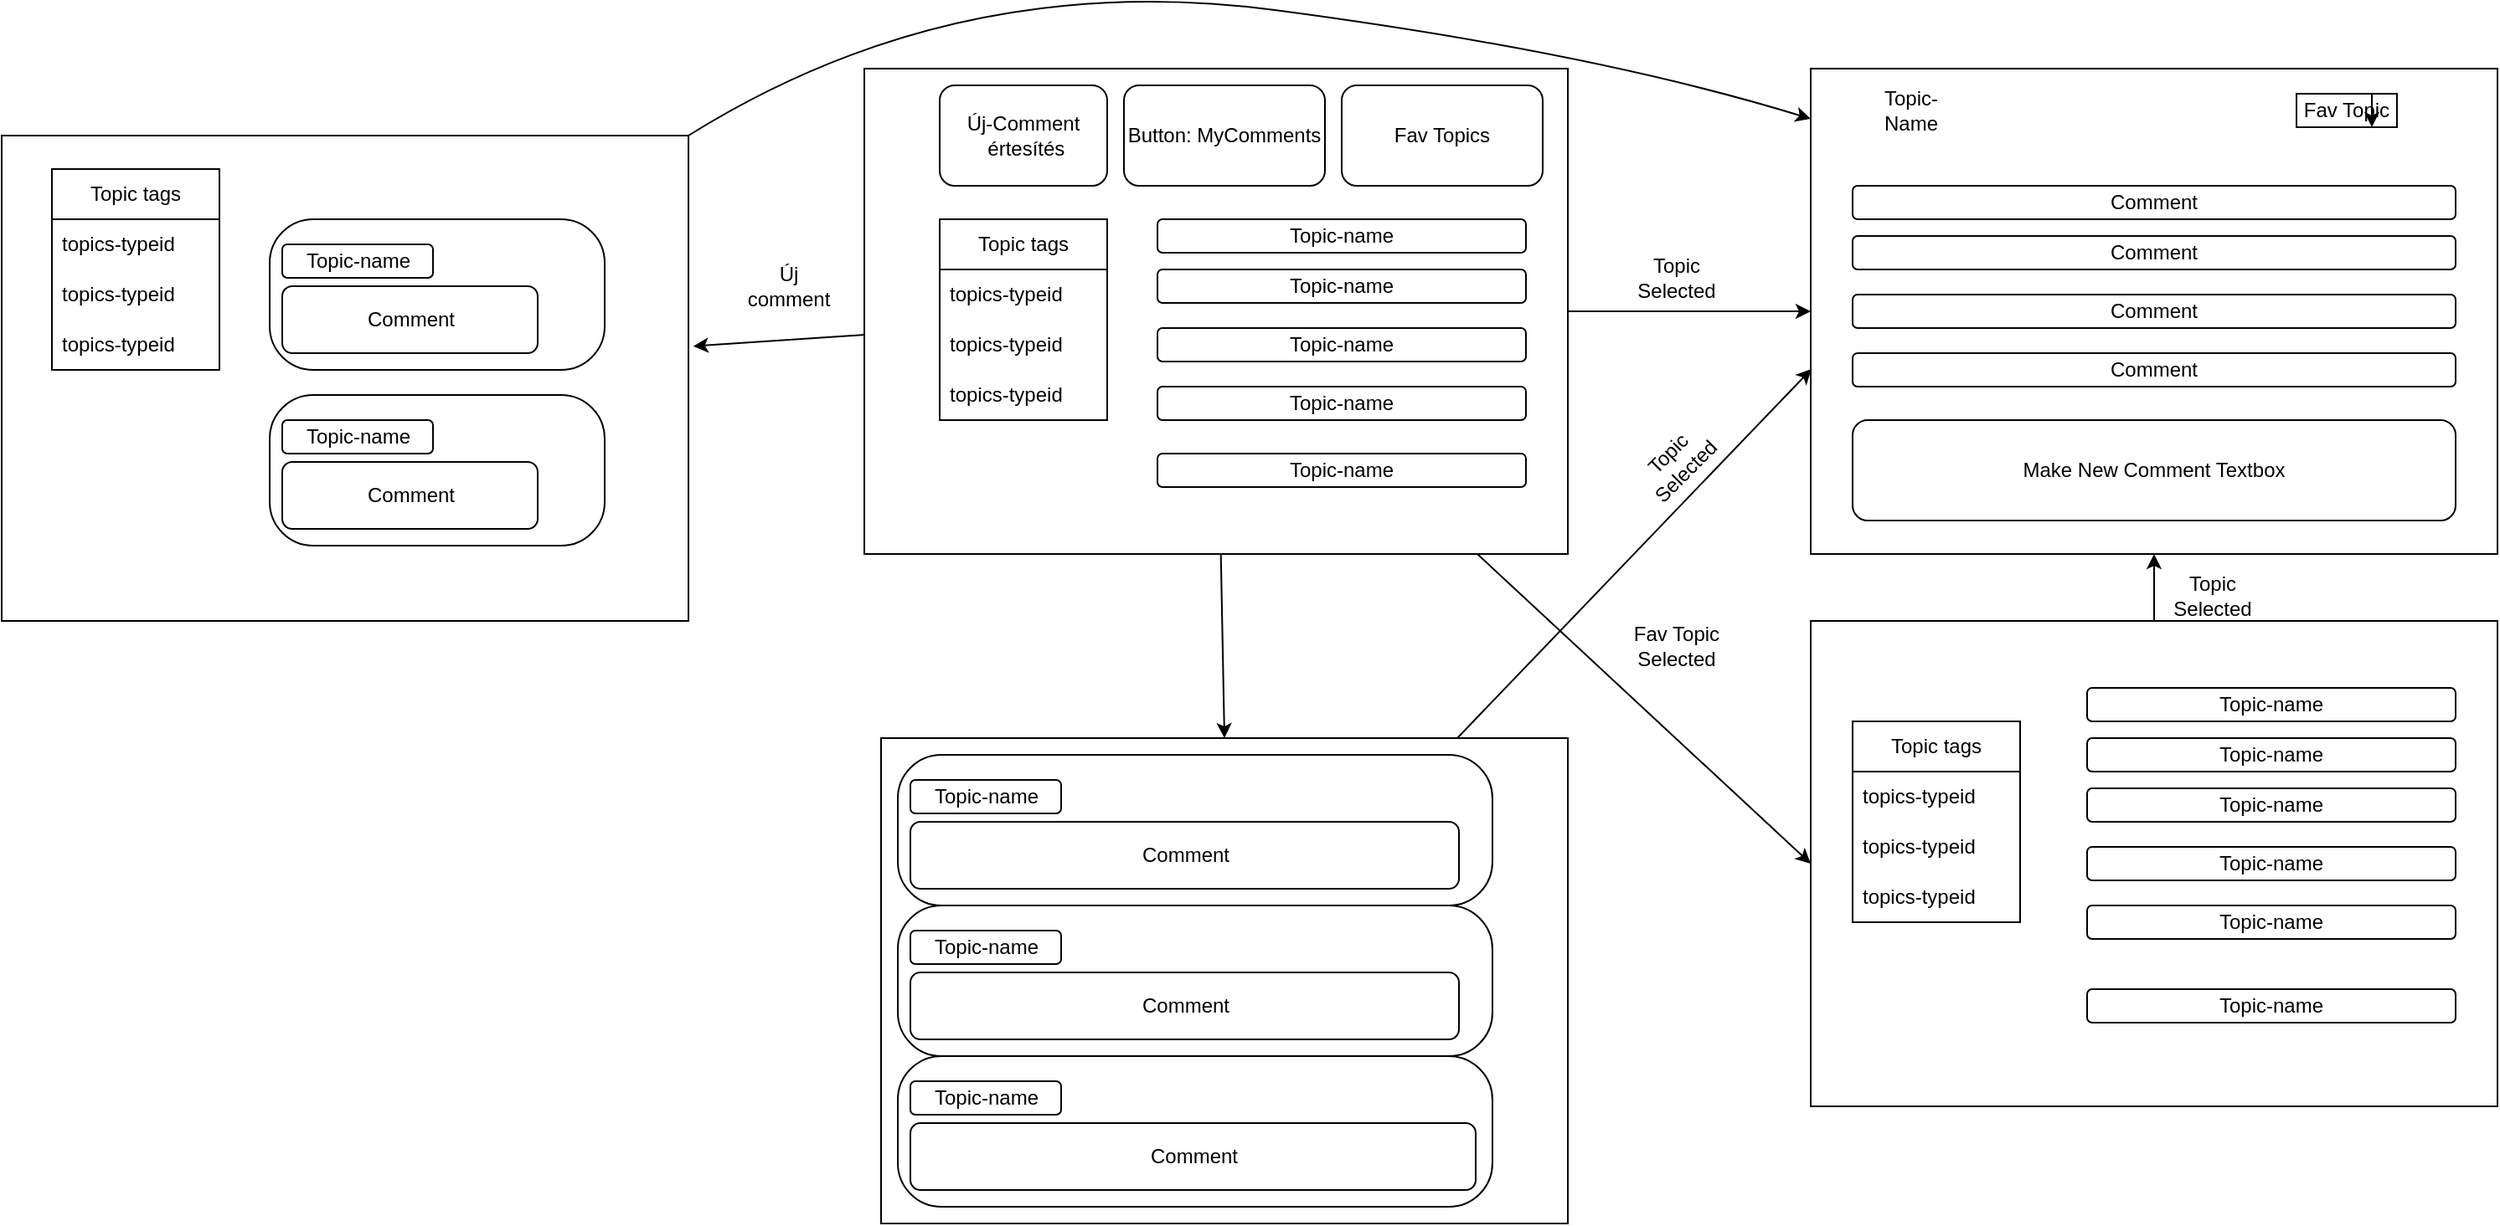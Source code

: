 <mxfile>
    <diagram id="MlVepfG0FYHUtv9xt0MY" name="Page-1">
        <mxGraphModel dx="878" dy="486" grid="1" gridSize="10" guides="1" tooltips="1" connect="1" arrows="1" fold="1" page="1" pageScale="1" pageWidth="850" pageHeight="1100" math="0" shadow="0">
            <root>
                <mxCell id="0"/>
                <mxCell id="1" parent="0"/>
                <mxCell id="21" style="edgeStyle=none;html=1;entryX=0;entryY=0.5;entryDx=0;entryDy=0;" edge="1" parent="1" source="10" target="20">
                    <mxGeometry relative="1" as="geometry"/>
                </mxCell>
                <mxCell id="40" style="edgeStyle=none;html=1;entryX=0;entryY=0.5;entryDx=0;entryDy=0;" edge="1" parent="1" source="10" target="38">
                    <mxGeometry relative="1" as="geometry"/>
                </mxCell>
                <mxCell id="64" style="edgeStyle=none;html=1;entryX=0.5;entryY=0;entryDx=0;entryDy=0;" edge="1" parent="1" source="10" target="63">
                    <mxGeometry relative="1" as="geometry"/>
                </mxCell>
                <mxCell id="105" style="edgeStyle=none;html=1;entryX=1.007;entryY=0.434;entryDx=0;entryDy=0;entryPerimeter=0;" edge="1" parent="1" source="10" target="94">
                    <mxGeometry relative="1" as="geometry"/>
                </mxCell>
                <mxCell id="10" value="" style="rounded=0;whiteSpace=wrap;html=1;" vertex="1" parent="1">
                    <mxGeometry x="575" y="50" width="420" height="290" as="geometry"/>
                </mxCell>
                <mxCell id="3" value="Topic-name" style="rounded=1;whiteSpace=wrap;html=1;" vertex="1" parent="1">
                    <mxGeometry x="750" y="170" width="220" height="20" as="geometry"/>
                </mxCell>
                <mxCell id="5" value="Topic-name" style="rounded=1;whiteSpace=wrap;html=1;" vertex="1" parent="1">
                    <mxGeometry x="750" y="205" width="220" height="20" as="geometry"/>
                </mxCell>
                <mxCell id="11" value="Topic-name" style="rounded=1;whiteSpace=wrap;html=1;" vertex="1" parent="1">
                    <mxGeometry x="750" y="240" width="220" height="20" as="geometry"/>
                </mxCell>
                <mxCell id="12" value="Topic-name" style="rounded=1;whiteSpace=wrap;html=1;" vertex="1" parent="1">
                    <mxGeometry x="750" y="140" width="220" height="20" as="geometry"/>
                </mxCell>
                <mxCell id="13" value="Topic-name" style="rounded=1;whiteSpace=wrap;html=1;" vertex="1" parent="1">
                    <mxGeometry x="750" y="280" width="220" height="20" as="geometry"/>
                </mxCell>
                <mxCell id="14" value="Topic tags" style="swimlane;fontStyle=0;childLayout=stackLayout;horizontal=1;startSize=30;horizontalStack=0;resizeParent=1;resizeParentMax=0;resizeLast=0;collapsible=1;marginBottom=0;whiteSpace=wrap;html=1;" vertex="1" parent="1">
                    <mxGeometry x="620" y="140" width="100" height="120" as="geometry"/>
                </mxCell>
                <mxCell id="15" value="topics-typeid" style="text;strokeColor=none;fillColor=none;align=left;verticalAlign=middle;spacingLeft=4;spacingRight=4;overflow=hidden;points=[[0,0.5],[1,0.5]];portConstraint=eastwest;rotatable=0;whiteSpace=wrap;html=1;" vertex="1" parent="14">
                    <mxGeometry y="30" width="100" height="30" as="geometry"/>
                </mxCell>
                <mxCell id="16" value="topics-typeid" style="text;strokeColor=none;fillColor=none;align=left;verticalAlign=middle;spacingLeft=4;spacingRight=4;overflow=hidden;points=[[0,0.5],[1,0.5]];portConstraint=eastwest;rotatable=0;whiteSpace=wrap;html=1;" vertex="1" parent="14">
                    <mxGeometry y="60" width="100" height="30" as="geometry"/>
                </mxCell>
                <mxCell id="17" value="topics-typeid" style="text;strokeColor=none;fillColor=none;align=left;verticalAlign=middle;spacingLeft=4;spacingRight=4;overflow=hidden;points=[[0,0.5],[1,0.5]];portConstraint=eastwest;rotatable=0;whiteSpace=wrap;html=1;" vertex="1" parent="14">
                    <mxGeometry y="90" width="100" height="30" as="geometry"/>
                </mxCell>
                <mxCell id="18" value="Button: MyComments" style="rounded=1;whiteSpace=wrap;html=1;" vertex="1" parent="1">
                    <mxGeometry x="730" y="60" width="120" height="60" as="geometry"/>
                </mxCell>
                <mxCell id="19" value="Új-Comment&lt;br&gt;&amp;nbsp;értesítés" style="rounded=1;whiteSpace=wrap;html=1;" vertex="1" parent="1">
                    <mxGeometry x="620" y="60" width="100" height="60" as="geometry"/>
                </mxCell>
                <mxCell id="20" value="" style="rounded=0;whiteSpace=wrap;html=1;" vertex="1" parent="1">
                    <mxGeometry x="1140" y="50" width="410" height="290" as="geometry"/>
                </mxCell>
                <mxCell id="22" value="Topic Selected&lt;br&gt;" style="text;html=1;strokeColor=none;fillColor=none;align=center;verticalAlign=middle;whiteSpace=wrap;rounded=0;" vertex="1" parent="1">
                    <mxGeometry x="1030" y="160" width="60" height="30" as="geometry"/>
                </mxCell>
                <mxCell id="23" value="Comment" style="rounded=1;whiteSpace=wrap;html=1;" vertex="1" parent="1">
                    <mxGeometry x="1165" y="120" width="360" height="20" as="geometry"/>
                </mxCell>
                <mxCell id="29" value="Topic-Name" style="text;html=1;strokeColor=none;fillColor=none;align=center;verticalAlign=middle;whiteSpace=wrap;rounded=0;" vertex="1" parent="1">
                    <mxGeometry x="1170" y="60" width="60" height="30" as="geometry"/>
                </mxCell>
                <mxCell id="30" value="Make New Comment Textbox" style="rounded=1;whiteSpace=wrap;html=1;" vertex="1" parent="1">
                    <mxGeometry x="1165" y="260" width="360" height="60" as="geometry"/>
                </mxCell>
                <mxCell id="31" value="Comment" style="rounded=1;whiteSpace=wrap;html=1;" vertex="1" parent="1">
                    <mxGeometry x="1165" y="150" width="360" height="20" as="geometry"/>
                </mxCell>
                <mxCell id="32" value="Comment" style="rounded=1;whiteSpace=wrap;html=1;" vertex="1" parent="1">
                    <mxGeometry x="1165" y="185" width="360" height="20" as="geometry"/>
                </mxCell>
                <mxCell id="33" value="Comment" style="rounded=1;whiteSpace=wrap;html=1;" vertex="1" parent="1">
                    <mxGeometry x="1165" y="220" width="360" height="20" as="geometry"/>
                </mxCell>
                <mxCell id="34" value="Fav Topics" style="rounded=1;whiteSpace=wrap;html=1;" vertex="1" parent="1">
                    <mxGeometry x="860" y="60" width="120" height="60" as="geometry"/>
                </mxCell>
                <mxCell id="35" value="Fav Topic" style="rounded=0;whiteSpace=wrap;html=1;" vertex="1" parent="1">
                    <mxGeometry x="1430" y="65" width="60" height="20" as="geometry"/>
                </mxCell>
                <mxCell id="36" style="edgeStyle=none;html=1;exitX=0.75;exitY=0;exitDx=0;exitDy=0;entryX=0.75;entryY=1;entryDx=0;entryDy=0;" edge="1" parent="1" source="35" target="35">
                    <mxGeometry relative="1" as="geometry"/>
                </mxCell>
                <mxCell id="61" style="edgeStyle=none;html=1;entryX=0.5;entryY=1;entryDx=0;entryDy=0;" edge="1" parent="1" source="38" target="20">
                    <mxGeometry relative="1" as="geometry"/>
                </mxCell>
                <mxCell id="38" value="" style="rounded=0;whiteSpace=wrap;html=1;" vertex="1" parent="1">
                    <mxGeometry x="1140" y="380" width="410" height="290" as="geometry"/>
                </mxCell>
                <mxCell id="41" value="Fav Topic Selected" style="text;html=1;strokeColor=none;fillColor=none;align=center;verticalAlign=middle;whiteSpace=wrap;rounded=0;" vertex="1" parent="1">
                    <mxGeometry x="1030" y="380" width="60" height="30" as="geometry"/>
                </mxCell>
                <mxCell id="42" value="Topic-name" style="rounded=1;whiteSpace=wrap;html=1;" vertex="1" parent="1">
                    <mxGeometry x="1305" y="420" width="220" height="20" as="geometry"/>
                </mxCell>
                <mxCell id="51" value="Topic-name" style="rounded=1;whiteSpace=wrap;html=1;" vertex="1" parent="1">
                    <mxGeometry x="1305" y="450" width="220" height="20" as="geometry"/>
                </mxCell>
                <mxCell id="52" value="Topic-name" style="rounded=1;whiteSpace=wrap;html=1;" vertex="1" parent="1">
                    <mxGeometry x="1305" y="480" width="220" height="20" as="geometry"/>
                </mxCell>
                <mxCell id="53" value="Topic-name" style="rounded=1;whiteSpace=wrap;html=1;" vertex="1" parent="1">
                    <mxGeometry x="1305" y="515" width="220" height="20" as="geometry"/>
                </mxCell>
                <mxCell id="54" value="Topic-name" style="rounded=1;whiteSpace=wrap;html=1;" vertex="1" parent="1">
                    <mxGeometry x="1305" y="550" width="220" height="20" as="geometry"/>
                </mxCell>
                <mxCell id="55" value="Topic-name" style="rounded=1;whiteSpace=wrap;html=1;" vertex="1" parent="1">
                    <mxGeometry x="1305" y="600" width="220" height="20" as="geometry"/>
                </mxCell>
                <mxCell id="56" value="Topic tags" style="swimlane;fontStyle=0;childLayout=stackLayout;horizontal=1;startSize=30;horizontalStack=0;resizeParent=1;resizeParentMax=0;resizeLast=0;collapsible=1;marginBottom=0;whiteSpace=wrap;html=1;" vertex="1" parent="1">
                    <mxGeometry x="1165" y="440" width="100" height="120" as="geometry"/>
                </mxCell>
                <mxCell id="57" value="topics-typeid" style="text;strokeColor=none;fillColor=none;align=left;verticalAlign=middle;spacingLeft=4;spacingRight=4;overflow=hidden;points=[[0,0.5],[1,0.5]];portConstraint=eastwest;rotatable=0;whiteSpace=wrap;html=1;" vertex="1" parent="56">
                    <mxGeometry y="30" width="100" height="30" as="geometry"/>
                </mxCell>
                <mxCell id="58" value="topics-typeid" style="text;strokeColor=none;fillColor=none;align=left;verticalAlign=middle;spacingLeft=4;spacingRight=4;overflow=hidden;points=[[0,0.5],[1,0.5]];portConstraint=eastwest;rotatable=0;whiteSpace=wrap;html=1;" vertex="1" parent="56">
                    <mxGeometry y="60" width="100" height="30" as="geometry"/>
                </mxCell>
                <mxCell id="59" value="topics-typeid" style="text;strokeColor=none;fillColor=none;align=left;verticalAlign=middle;spacingLeft=4;spacingRight=4;overflow=hidden;points=[[0,0.5],[1,0.5]];portConstraint=eastwest;rotatable=0;whiteSpace=wrap;html=1;" vertex="1" parent="56">
                    <mxGeometry y="90" width="100" height="30" as="geometry"/>
                </mxCell>
                <mxCell id="62" value="Topic Selected&lt;br&gt;" style="text;html=1;strokeColor=none;fillColor=none;align=center;verticalAlign=middle;whiteSpace=wrap;rounded=0;" vertex="1" parent="1">
                    <mxGeometry x="1350" y="350" width="60" height="30" as="geometry"/>
                </mxCell>
                <mxCell id="89" style="edgeStyle=none;html=1;entryX=0.001;entryY=0.619;entryDx=0;entryDy=0;entryPerimeter=0;" edge="1" parent="1" source="63" target="20">
                    <mxGeometry relative="1" as="geometry"/>
                </mxCell>
                <mxCell id="63" value="" style="rounded=0;whiteSpace=wrap;html=1;" vertex="1" parent="1">
                    <mxGeometry x="585" y="450" width="410" height="290" as="geometry"/>
                </mxCell>
                <mxCell id="80" value="" style="rounded=1;whiteSpace=wrap;html=1;arcSize=29;" vertex="1" parent="1">
                    <mxGeometry x="595" y="460" width="355" height="90" as="geometry"/>
                </mxCell>
                <mxCell id="81" value="Topic-name" style="rounded=1;whiteSpace=wrap;html=1;" vertex="1" parent="1">
                    <mxGeometry x="602.5" y="475" width="90" height="20" as="geometry"/>
                </mxCell>
                <mxCell id="82" value="Comment" style="rounded=1;whiteSpace=wrap;html=1;" vertex="1" parent="1">
                    <mxGeometry x="602.5" y="500" width="327.5" height="40" as="geometry"/>
                </mxCell>
                <mxCell id="83" value="" style="rounded=1;whiteSpace=wrap;html=1;arcSize=29;" vertex="1" parent="1">
                    <mxGeometry x="595" y="550" width="355" height="90" as="geometry"/>
                </mxCell>
                <mxCell id="84" value="Topic-name" style="rounded=1;whiteSpace=wrap;html=1;" vertex="1" parent="1">
                    <mxGeometry x="602.5" y="565" width="90" height="20" as="geometry"/>
                </mxCell>
                <mxCell id="85" value="Comment" style="rounded=1;whiteSpace=wrap;html=1;" vertex="1" parent="1">
                    <mxGeometry x="602.5" y="590" width="327.5" height="40" as="geometry"/>
                </mxCell>
                <mxCell id="86" value="" style="rounded=1;whiteSpace=wrap;html=1;arcSize=29;" vertex="1" parent="1">
                    <mxGeometry x="595" y="640" width="355" height="90" as="geometry"/>
                </mxCell>
                <mxCell id="87" value="Topic-name" style="rounded=1;whiteSpace=wrap;html=1;" vertex="1" parent="1">
                    <mxGeometry x="602.5" y="655" width="90" height="20" as="geometry"/>
                </mxCell>
                <mxCell id="88" value="Comment" style="rounded=1;whiteSpace=wrap;html=1;" vertex="1" parent="1">
                    <mxGeometry x="602.5" y="680" width="337.5" height="40" as="geometry"/>
                </mxCell>
                <mxCell id="90" value="Topic Selected&lt;br&gt;" style="text;html=1;strokeColor=none;fillColor=none;align=center;verticalAlign=middle;whiteSpace=wrap;rounded=0;rotation=-45;" vertex="1" parent="1">
                    <mxGeometry x="1030" y="270" width="60" height="30" as="geometry"/>
                </mxCell>
                <mxCell id="94" value="" style="rounded=0;whiteSpace=wrap;html=1;" vertex="1" parent="1">
                    <mxGeometry x="60" y="90" width="410" height="290" as="geometry"/>
                </mxCell>
                <mxCell id="101" value="Topic tags" style="swimlane;fontStyle=0;childLayout=stackLayout;horizontal=1;startSize=30;horizontalStack=0;resizeParent=1;resizeParentMax=0;resizeLast=0;collapsible=1;marginBottom=0;whiteSpace=wrap;html=1;" vertex="1" parent="1">
                    <mxGeometry x="90" y="110" width="100" height="120" as="geometry"/>
                </mxCell>
                <mxCell id="102" value="topics-typeid" style="text;strokeColor=none;fillColor=none;align=left;verticalAlign=middle;spacingLeft=4;spacingRight=4;overflow=hidden;points=[[0,0.5],[1,0.5]];portConstraint=eastwest;rotatable=0;whiteSpace=wrap;html=1;" vertex="1" parent="101">
                    <mxGeometry y="30" width="100" height="30" as="geometry"/>
                </mxCell>
                <mxCell id="103" value="topics-typeid" style="text;strokeColor=none;fillColor=none;align=left;verticalAlign=middle;spacingLeft=4;spacingRight=4;overflow=hidden;points=[[0,0.5],[1,0.5]];portConstraint=eastwest;rotatable=0;whiteSpace=wrap;html=1;" vertex="1" parent="101">
                    <mxGeometry y="60" width="100" height="30" as="geometry"/>
                </mxCell>
                <mxCell id="104" value="topics-typeid" style="text;strokeColor=none;fillColor=none;align=left;verticalAlign=middle;spacingLeft=4;spacingRight=4;overflow=hidden;points=[[0,0.5],[1,0.5]];portConstraint=eastwest;rotatable=0;whiteSpace=wrap;html=1;" vertex="1" parent="101">
                    <mxGeometry y="90" width="100" height="30" as="geometry"/>
                </mxCell>
                <mxCell id="106" value="Új comment&lt;br&gt;" style="text;html=1;strokeColor=none;fillColor=none;align=center;verticalAlign=middle;whiteSpace=wrap;rounded=0;" vertex="1" parent="1">
                    <mxGeometry x="500" y="165" width="60" height="30" as="geometry"/>
                </mxCell>
                <mxCell id="107" value="" style="rounded=1;whiteSpace=wrap;html=1;arcSize=29;" vertex="1" parent="1">
                    <mxGeometry x="220" y="140" width="200" height="90" as="geometry"/>
                </mxCell>
                <mxCell id="108" value="Topic-name" style="rounded=1;whiteSpace=wrap;html=1;" vertex="1" parent="1">
                    <mxGeometry x="227.5" y="155" width="90" height="20" as="geometry"/>
                </mxCell>
                <mxCell id="109" value="Comment" style="rounded=1;whiteSpace=wrap;html=1;" vertex="1" parent="1">
                    <mxGeometry x="227.5" y="180" width="152.5" height="40" as="geometry"/>
                </mxCell>
                <mxCell id="110" value="" style="rounded=1;whiteSpace=wrap;html=1;arcSize=29;" vertex="1" parent="1">
                    <mxGeometry x="220" y="245" width="200" height="90" as="geometry"/>
                </mxCell>
                <mxCell id="111" value="Topic-name" style="rounded=1;whiteSpace=wrap;html=1;" vertex="1" parent="1">
                    <mxGeometry x="227.5" y="260" width="90" height="20" as="geometry"/>
                </mxCell>
                <mxCell id="112" value="Comment" style="rounded=1;whiteSpace=wrap;html=1;" vertex="1" parent="1">
                    <mxGeometry x="227.5" y="285" width="152.5" height="40" as="geometry"/>
                </mxCell>
                <mxCell id="113" value="" style="curved=1;endArrow=classic;html=1;exitX=1;exitY=0;exitDx=0;exitDy=0;" edge="1" parent="1" source="94">
                    <mxGeometry width="50" height="50" relative="1" as="geometry">
                        <mxPoint x="550" y="370" as="sourcePoint"/>
                        <mxPoint x="1140" y="80" as="targetPoint"/>
                        <Array as="points">
                            <mxPoint x="630" y="-10"/>
                            <mxPoint x="1010" y="40"/>
                            <mxPoint x="1140" y="80"/>
                        </Array>
                    </mxGeometry>
                </mxCell>
            </root>
        </mxGraphModel>
    </diagram>
</mxfile>